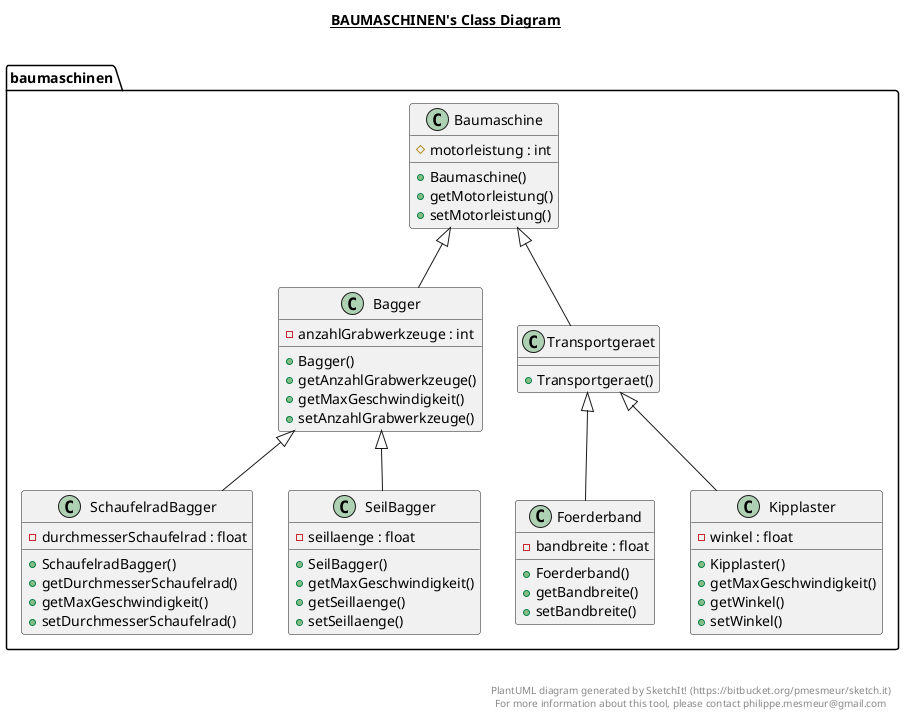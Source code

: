 @startuml

title __BAUMASCHINEN's Class Diagram__\n

  namespace baumaschinen {
    class baumaschinen.Bagger {
        - anzahlGrabwerkzeuge : int
        + Bagger()
        + getAnzahlGrabwerkzeuge()
        + getMaxGeschwindigkeit()
        + setAnzahlGrabwerkzeuge()
    }
  }
  

  namespace baumaschinen {
    class baumaschinen.Baumaschine {
        # motorleistung : int
        + Baumaschine()
        + getMotorleistung()
        + setMotorleistung()
    }
  }
  

  namespace baumaschinen {
    class baumaschinen.Foerderband {
        - bandbreite : float
        + Foerderband()
        + getBandbreite()
        + setBandbreite()
    }
  }
  

  namespace baumaschinen {
    class baumaschinen.Kipplaster {
        - winkel : float
        + Kipplaster()
        + getMaxGeschwindigkeit()
        + getWinkel()
        + setWinkel()
    }
  }
  

  namespace baumaschinen {
    class baumaschinen.SchaufelradBagger {
        - durchmesserSchaufelrad : float
        + SchaufelradBagger()
        + getDurchmesserSchaufelrad()
        + getMaxGeschwindigkeit()
        + setDurchmesserSchaufelrad()
    }
  }
  

  namespace baumaschinen {
    class baumaschinen.SeilBagger {
        - seillaenge : float
        + SeilBagger()
        + getMaxGeschwindigkeit()
        + getSeillaenge()
        + setSeillaenge()
    }
  }
  

  namespace baumaschinen {
    class baumaschinen.Transportgeraet {
        + Transportgeraet()
    }
  }
  

  baumaschinen.Bagger -up-|> baumaschinen.Baumaschine
  baumaschinen.Foerderband -up-|> baumaschinen.Transportgeraet
  baumaschinen.Kipplaster -up-|> baumaschinen.Transportgeraet
  baumaschinen.SchaufelradBagger -up-|> baumaschinen.Bagger
  baumaschinen.SeilBagger -up-|> baumaschinen.Bagger
  baumaschinen.Transportgeraet -up-|> baumaschinen.Baumaschine


right footer


PlantUML diagram generated by SketchIt! (https://bitbucket.org/pmesmeur/sketch.it)
For more information about this tool, please contact philippe.mesmeur@gmail.com
endfooter

@enduml
